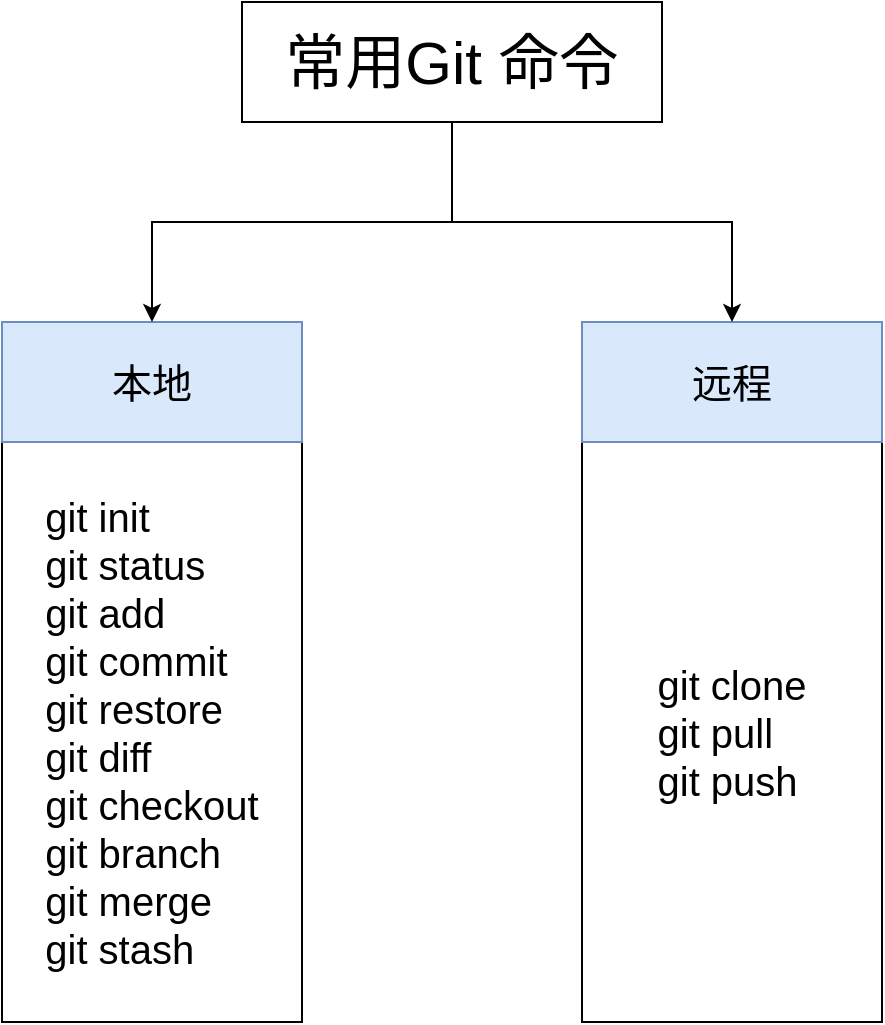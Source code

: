 <mxfile version="12.7.7" type="google" pages="3"><diagram id="8N0CpZlYAVrKakGTMIye" name="commands"><mxGraphModel dx="1638" dy="705" grid="1" gridSize="10" guides="1" tooltips="1" connect="1" arrows="1" fold="1" page="1" pageScale="1" pageWidth="1920" pageHeight="1200" math="0" shadow="0"><root><mxCell id="yw-eU9IyFZGyVdM2hn0v-0"/><mxCell id="yw-eU9IyFZGyVdM2hn0v-1" parent="yw-eU9IyFZGyVdM2hn0v-0"/><mxCell id="yw-eU9IyFZGyVdM2hn0v-2" value="" style="group" parent="yw-eU9IyFZGyVdM2hn0v-1" vertex="1" connectable="0"><mxGeometry x="750" y="330" width="150" height="350" as="geometry"/></mxCell><mxCell id="yw-eU9IyFZGyVdM2hn0v-3" value="&lt;div style=&quot;text-align: left ; font-size: 20px&quot;&gt;&lt;span style=&quot;font-size: 20px&quot;&gt;&lt;font style=&quot;font-size: 20px&quot;&gt;git init&lt;/font&gt;&lt;/span&gt;&lt;/div&gt;&lt;div style=&quot;text-align: left ; font-size: 20px&quot;&gt;git status&lt;/div&gt;&lt;div style=&quot;text-align: left ; font-size: 20px&quot;&gt;&lt;span style=&quot;font-size: 20px&quot;&gt;&lt;font style=&quot;font-size: 20px&quot;&gt;git add&lt;/font&gt;&lt;/span&gt;&lt;/div&gt;&lt;div style=&quot;text-align: left ; font-size: 20px&quot;&gt;&lt;span style=&quot;font-size: 20px&quot;&gt;&lt;font style=&quot;font-size: 20px&quot;&gt;git commit&lt;/font&gt;&lt;/span&gt;&lt;/div&gt;&lt;div style=&quot;text-align: left ; font-size: 20px&quot;&gt;&lt;span style=&quot;font-size: 20px&quot;&gt;&lt;font style=&quot;font-size: 20px&quot;&gt;git restore&lt;/font&gt;&lt;/span&gt;&lt;/div&gt;&lt;div style=&quot;text-align: left ; font-size: 20px&quot;&gt;&lt;span style=&quot;font-size: 20px&quot;&gt;&lt;font style=&quot;font-size: 20px&quot;&gt;git diff&lt;/font&gt;&lt;/span&gt;&lt;/div&gt;&lt;div style=&quot;text-align: left ; font-size: 20px&quot;&gt;&lt;span style=&quot;font-size: 20px&quot;&gt;&lt;font style=&quot;font-size: 20px&quot;&gt;git checkout&lt;/font&gt;&lt;/span&gt;&lt;/div&gt;&lt;div style=&quot;text-align: left ; font-size: 20px&quot;&gt;&lt;span style=&quot;font-size: 20px&quot;&gt;&lt;font style=&quot;font-size: 20px&quot;&gt;git branch&lt;/font&gt;&lt;/span&gt;&lt;/div&gt;&lt;div style=&quot;text-align: left ; font-size: 20px&quot;&gt;&lt;span style=&quot;font-size: 20px&quot;&gt;&lt;font style=&quot;font-size: 20px&quot;&gt;git merge&lt;/font&gt;&lt;/span&gt;&lt;/div&gt;&lt;div style=&quot;text-align: left ; font-size: 20px&quot;&gt;&lt;span style=&quot;font-size: 20px&quot;&gt;&lt;font style=&quot;font-size: 20px&quot;&gt;git stash&lt;/font&gt;&lt;/span&gt;&lt;/div&gt;" style="rounded=0;whiteSpace=wrap;html=1;fontSize=20;" parent="yw-eU9IyFZGyVdM2hn0v-2" vertex="1"><mxGeometry y="60" width="150" height="290" as="geometry"/></mxCell><mxCell id="yw-eU9IyFZGyVdM2hn0v-4" value="本地" style="rounded=0;whiteSpace=wrap;html=1;fontSize=20;fillColor=#dae8fc;strokeColor=#6c8ebf;" parent="yw-eU9IyFZGyVdM2hn0v-2" vertex="1"><mxGeometry width="150" height="60" as="geometry"/></mxCell><mxCell id="yw-eU9IyFZGyVdM2hn0v-5" value="" style="group" parent="yw-eU9IyFZGyVdM2hn0v-1" vertex="1" connectable="0"><mxGeometry x="1040" y="330" width="150" height="350" as="geometry"/></mxCell><mxCell id="yw-eU9IyFZGyVdM2hn0v-6" value="&lt;div style=&quot;text-align: left ; font-size: 20px&quot;&gt;&lt;span style=&quot;font-size: 20px&quot;&gt;&lt;font style=&quot;font-size: 20px&quot;&gt;git clone&lt;/font&gt;&lt;/span&gt;&lt;/div&gt;&lt;div style=&quot;text-align: left ; font-size: 20px&quot;&gt;&lt;span&gt;git pull&lt;/span&gt;&lt;br&gt;&lt;/div&gt;&lt;div style=&quot;text-align: left ; font-size: 20px&quot;&gt;&lt;span style=&quot;font-size: 20px&quot;&gt;&lt;font style=&quot;font-size: 20px&quot;&gt;git push&lt;/font&gt;&lt;/span&gt;&lt;/div&gt;" style="rounded=0;whiteSpace=wrap;html=1;fontSize=20;" parent="yw-eU9IyFZGyVdM2hn0v-5" vertex="1"><mxGeometry y="60" width="150" height="290" as="geometry"/></mxCell><mxCell id="yw-eU9IyFZGyVdM2hn0v-7" value="远程" style="rounded=0;whiteSpace=wrap;html=1;fontSize=20;fillColor=#dae8fc;strokeColor=#6c8ebf;" parent="yw-eU9IyFZGyVdM2hn0v-5" vertex="1"><mxGeometry width="150" height="60" as="geometry"/></mxCell><mxCell id="yw-eU9IyFZGyVdM2hn0v-8" style="edgeStyle=orthogonalEdgeStyle;rounded=0;orthogonalLoop=1;jettySize=auto;html=1;exitX=0.5;exitY=1;exitDx=0;exitDy=0;fontSize=20;" parent="yw-eU9IyFZGyVdM2hn0v-1" source="yw-eU9IyFZGyVdM2hn0v-10" target="yw-eU9IyFZGyVdM2hn0v-4" edge="1"><mxGeometry relative="1" as="geometry"/></mxCell><mxCell id="yw-eU9IyFZGyVdM2hn0v-9" style="edgeStyle=orthogonalEdgeStyle;rounded=0;orthogonalLoop=1;jettySize=auto;html=1;exitX=0.5;exitY=1;exitDx=0;exitDy=0;fontSize=20;" parent="yw-eU9IyFZGyVdM2hn0v-1" source="yw-eU9IyFZGyVdM2hn0v-10" target="yw-eU9IyFZGyVdM2hn0v-7" edge="1"><mxGeometry relative="1" as="geometry"/></mxCell><mxCell id="yw-eU9IyFZGyVdM2hn0v-10" value="&lt;span style=&quot;font-size: 30px&quot;&gt;常用Git 命令&lt;/span&gt;" style="rounded=0;whiteSpace=wrap;html=1;fontSize=20;" parent="yw-eU9IyFZGyVdM2hn0v-1" vertex="1"><mxGeometry x="870" y="170" width="210" height="60" as="geometry"/></mxCell></root></mxGraphModel></diagram><diagram id="Lb2gcaWrPUdefBj0Ob56" name="prepare"><mxGraphModel dx="1638" dy="705" grid="1" gridSize="10" guides="1" tooltips="1" connect="1" arrows="1" fold="1" page="1" pageScale="1" pageWidth="1920" pageHeight="1200" math="0" shadow="0"><root><mxCell id="0"/><mxCell id="1" parent="0"/><mxCell id="G4etnfiwMgkumo04oaPK-1" value="" style="edgeStyle=orthogonalEdgeStyle;rounded=0;orthogonalLoop=1;jettySize=auto;html=1;fontSize=20;" parent="1" source="G4etnfiwMgkumo04oaPK-2" target="G4etnfiwMgkumo04oaPK-3" edge="1"><mxGeometry relative="1" as="geometry"/></mxCell><mxCell id="G4etnfiwMgkumo04oaPK-2" value="&lt;font style=&quot;font-size: 20px&quot;&gt;boo-cli&lt;/font&gt;" style="rounded=0;whiteSpace=wrap;html=1;fillColor=#dae8fc;strokeColor=#6c8ebf;" parent="1" vertex="1"><mxGeometry x="880" y="260" width="310" height="60" as="geometry"/></mxCell><mxCell id="G4etnfiwMgkumo04oaPK-3" value="&lt;font style=&quot;font-size: 20px&quot;&gt;git命令&lt;/font&gt;" style="rounded=0;whiteSpace=wrap;html=1;fillColor=#d5e8d4;strokeColor=#82b366;" parent="1" vertex="1"><mxGeometry x="1270" y="260" width="120" height="60" as="geometry"/></mxCell><mxCell id="G4etnfiwMgkumo04oaPK-4" value="" style="edgeStyle=orthogonalEdgeStyle;rounded=0;orthogonalLoop=1;jettySize=auto;html=1;fontSize=20;" parent="1" source="G4etnfiwMgkumo04oaPK-5" target="G4etnfiwMgkumo04oaPK-6" edge="1"><mxGeometry relative="1" as="geometry"/></mxCell><mxCell id="G4etnfiwMgkumo04oaPK-5" value="&lt;font style=&quot;font-size: 20px&quot;&gt;boo-vscode&lt;/font&gt;" style="rounded=0;whiteSpace=wrap;html=1;fillColor=#dae8fc;strokeColor=#6c8ebf;" parent="1" vertex="1"><mxGeometry x="880" y="350" width="310" height="60" as="geometry"/></mxCell><mxCell id="G4etnfiwMgkumo04oaPK-6" value="&lt;font style=&quot;font-size: 20px&quot;&gt;VS Code&lt;/font&gt;" style="rounded=0;whiteSpace=wrap;html=1;fillColor=#d5e8d4;strokeColor=#82b366;" parent="1" vertex="1"><mxGeometry x="1270" y="350" width="320" height="60" as="geometry"/></mxCell><mxCell id="G4etnfiwMgkumo04oaPK-7" style="edgeStyle=orthogonalEdgeStyle;rounded=0;orthogonalLoop=1;jettySize=auto;html=1;exitX=1;exitY=0.5;exitDx=0;exitDy=0;fontSize=20;" parent="1" source="G4etnfiwMgkumo04oaPK-9" target="G4etnfiwMgkumo04oaPK-2" edge="1"><mxGeometry relative="1" as="geometry"/></mxCell><mxCell id="G4etnfiwMgkumo04oaPK-8" style="edgeStyle=orthogonalEdgeStyle;rounded=0;orthogonalLoop=1;jettySize=auto;html=1;exitX=1;exitY=0.5;exitDx=0;exitDy=0;entryX=0;entryY=0.5;entryDx=0;entryDy=0;fontSize=20;" parent="1" source="G4etnfiwMgkumo04oaPK-9" target="G4etnfiwMgkumo04oaPK-5" edge="1"><mxGeometry relative="1" as="geometry"/></mxCell><mxCell id="G4etnfiwMgkumo04oaPK-9" value="&lt;span style=&quot;font-size: 30px&quot;&gt;演示项目&lt;/span&gt;" style="rounded=1;whiteSpace=wrap;html=1;fontSize=20;" parent="1" vertex="1"><mxGeometry x="580" y="310" width="190" height="60" as="geometry"/></mxCell><mxCell id="G4etnfiwMgkumo04oaPK-10" value="+" style="rounded=0;whiteSpace=wrap;html=1;fontSize=20;" parent="1" vertex="1"><mxGeometry x="1390" y="260" width="80" height="60" as="geometry"/></mxCell><mxCell id="G4etnfiwMgkumo04oaPK-11" value="&lt;font style=&quot;font-size: 20px&quot;&gt;vim&lt;/font&gt;" style="rounded=0;whiteSpace=wrap;html=1;fillColor=#d5e8d4;strokeColor=#82b366;" parent="1" vertex="1"><mxGeometry x="1470" y="260" width="120" height="60" as="geometry"/></mxCell><mxCell id="G4etnfiwMgkumo04oaPK-26" style="edgeStyle=orthogonalEdgeStyle;rounded=0;orthogonalLoop=1;jettySize=auto;html=1;exitX=1;exitY=0.5;exitDx=0;exitDy=0;entryX=0;entryY=0.5;entryDx=0;entryDy=0;" parent="1" source="G4etnfiwMgkumo04oaPK-16" target="G4etnfiwMgkumo04oaPK-24" edge="1"><mxGeometry relative="1" as="geometry"/></mxCell><mxCell id="G4etnfiwMgkumo04oaPK-27" style="edgeStyle=orthogonalEdgeStyle;rounded=0;orthogonalLoop=1;jettySize=auto;html=1;exitX=1;exitY=0.5;exitDx=0;exitDy=0;entryX=0;entryY=0.5;entryDx=0;entryDy=0;" parent="1" source="G4etnfiwMgkumo04oaPK-16" target="G4etnfiwMgkumo04oaPK-25" edge="1"><mxGeometry relative="1" as="geometry"/></mxCell><mxCell id="G4etnfiwMgkumo04oaPK-16" value="&lt;font style=&quot;font-size: 20px&quot;&gt;tsq-vscode&lt;/font&gt;" style="rounded=0;whiteSpace=wrap;html=1;fillColor=#fff2cc;strokeColor=#d6b656;" parent="1" vertex="1"><mxGeometry x="600" y="880" width="170" height="60" as="geometry"/></mxCell><mxCell id="G4etnfiwMgkumo04oaPK-18" value="&lt;a href=&quot;https://github.com/tsq-vscode/boo-cli&quot;&gt;&lt;font style=&quot;font-size: 20px&quot;&gt;https://github.com/tsq-vscode/boo-cli&lt;/font&gt;&lt;/a&gt;" style="rounded=0;whiteSpace=wrap;html=1;" parent="1" vertex="1"><mxGeometry x="1120" y="800" width="470" height="60" as="geometry"/></mxCell><mxCell id="G4etnfiwMgkumo04oaPK-19" value="&lt;a href=&quot;https://github.com/tsq-vscode/boo-vscode&quot;&gt;&lt;font style=&quot;font-size: 20px&quot;&gt;https://github.com/tsq-vscode/boo-vscode&lt;/font&gt;&lt;/a&gt;" style="rounded=0;whiteSpace=wrap;html=1;" parent="1" vertex="1"><mxGeometry x="1120" y="960" width="470" height="60" as="geometry"/></mxCell><mxCell id="G4etnfiwMgkumo04oaPK-28" style="edgeStyle=orthogonalEdgeStyle;rounded=0;orthogonalLoop=1;jettySize=auto;html=1;exitX=1;exitY=0.5;exitDx=0;exitDy=0;" parent="1" source="G4etnfiwMgkumo04oaPK-24" target="G4etnfiwMgkumo04oaPK-18" edge="1"><mxGeometry relative="1" as="geometry"/></mxCell><mxCell id="G4etnfiwMgkumo04oaPK-24" value="&lt;font style=&quot;font-size: 20px&quot;&gt;boo-cli&lt;/font&gt;" style="rounded=0;whiteSpace=wrap;html=1;fillColor=#ffe6cc;strokeColor=#d79b00;" parent="1" vertex="1"><mxGeometry x="880" y="800" width="120" height="60" as="geometry"/></mxCell><mxCell id="G4etnfiwMgkumo04oaPK-29" style="edgeStyle=orthogonalEdgeStyle;rounded=0;orthogonalLoop=1;jettySize=auto;html=1;exitX=1;exitY=0.5;exitDx=0;exitDy=0;entryX=0;entryY=0.5;entryDx=0;entryDy=0;" parent="1" source="G4etnfiwMgkumo04oaPK-25" target="G4etnfiwMgkumo04oaPK-19" edge="1"><mxGeometry relative="1" as="geometry"/></mxCell><mxCell id="G4etnfiwMgkumo04oaPK-25" value="&lt;font style=&quot;font-size: 20px&quot;&gt;boo-vscode&lt;/font&gt;" style="rounded=0;whiteSpace=wrap;html=1;fillColor=#ffe6cc;strokeColor=#d79b00;" parent="1" vertex="1"><mxGeometry x="880" y="960" width="120" height="60" as="geometry"/></mxCell></root></mxGraphModel></diagram><diagram id="j3_Sqf20jvt2VMHAXSLI" name="cons"><mxGraphModel dx="1638" dy="705" grid="1" gridSize="10" guides="1" tooltips="1" connect="1" arrows="1" fold="1" page="1" pageScale="1" pageWidth="1920" pageHeight="1200" math="0" shadow="0"><root><mxCell id="5DVs_X_ue1liwtaifAE_-0"/><mxCell id="5DVs_X_ue1liwtaifAE_-1" parent="5DVs_X_ue1liwtaifAE_-0"/><mxCell id="5DVs_X_ue1liwtaifAE_-7" style="edgeStyle=orthogonalEdgeStyle;rounded=0;orthogonalLoop=1;jettySize=auto;html=1;exitX=1;exitY=0.5;exitDx=0;exitDy=0;entryX=0;entryY=0.5;entryDx=0;entryDy=0;" parent="5DVs_X_ue1liwtaifAE_-1" source="5DVs_X_ue1liwtaifAE_-2" target="5DVs_X_ue1liwtaifAE_-6" edge="1"><mxGeometry relative="1" as="geometry"/></mxCell><mxCell id="5DVs_X_ue1liwtaifAE_-8" style="edgeStyle=orthogonalEdgeStyle;rounded=0;orthogonalLoop=1;jettySize=auto;html=1;exitX=1;exitY=0.5;exitDx=0;exitDy=0;entryX=0;entryY=0.5;entryDx=0;entryDy=0;" parent="5DVs_X_ue1liwtaifAE_-1" source="5DVs_X_ue1liwtaifAE_-2" target="5DVs_X_ue1liwtaifAE_-5" edge="1"><mxGeometry relative="1" as="geometry"/></mxCell><mxCell id="5DVs_X_ue1liwtaifAE_-2" value="&lt;font style=&quot;font-size: 20px&quot;&gt;不足&lt;/font&gt;" style="rounded=0;whiteSpace=wrap;html=1;fillColor=#dae8fc;strokeColor=#6c8ebf;" parent="5DVs_X_ue1liwtaifAE_-1" vertex="1"><mxGeometry x="510" y="290" width="120" height="60" as="geometry"/></mxCell><mxCell id="5DVs_X_ue1liwtaifAE_-5" value="&lt;span style=&quot;font-size: 20px ; white-space: normal&quot;&gt;2. 缺少对远程仓库信息的显示&lt;/span&gt;" style="rounded=0;whiteSpace=wrap;html=1;" parent="5DVs_X_ue1liwtaifAE_-1" vertex="1"><mxGeometry x="780" y="360" width="360" height="60" as="geometry"/></mxCell><mxCell id="5DVs_X_ue1liwtaifAE_-6" value="&lt;span style=&quot;font-size: 20px&quot;&gt;1. 缺少对commit记录的查看&lt;/span&gt;" style="rounded=0;whiteSpace=wrap;html=1;" parent="5DVs_X_ue1liwtaifAE_-1" vertex="1"><mxGeometry x="780" y="210" width="360" height="60" as="geometry"/></mxCell><mxCell id="5DVs_X_ue1liwtaifAE_-19" value="&lt;font style=&quot;font-size: 20px&quot;&gt;弥补不足&lt;/font&gt;" style="rounded=0;whiteSpace=wrap;html=1;fillColor=#dae8fc;strokeColor=#6c8ebf;" parent="5DVs_X_ue1liwtaifAE_-1" vertex="1"><mxGeometry x="280" y="750" width="120" height="60" as="geometry"/></mxCell><mxCell id="5DVs_X_ue1liwtaifAE_-22" style="edgeStyle=orthogonalEdgeStyle;rounded=0;orthogonalLoop=1;jettySize=auto;html=1;exitX=0;exitY=0.5;exitDx=0;exitDy=0;entryX=1;entryY=0.5;entryDx=0;entryDy=0;" parent="5DVs_X_ue1liwtaifAE_-1" source="5DVs_X_ue1liwtaifAE_-20" target="5DVs_X_ue1liwtaifAE_-19" edge="1"><mxGeometry relative="1" as="geometry"/></mxCell><mxCell id="5DVs_X_ue1liwtaifAE_-20" value="&lt;font style=&quot;font-size: 20px&quot;&gt;扩展&lt;/font&gt;" style="rounded=0;whiteSpace=wrap;html=1;fillColor=#f8cecc;strokeColor=#b85450;" parent="5DVs_X_ue1liwtaifAE_-1" vertex="1"><mxGeometry x="520" y="750" width="120" height="60" as="geometry"/></mxCell></root></mxGraphModel></diagram></mxfile>